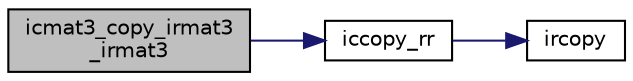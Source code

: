 digraph "icmat3_copy_irmat3_irmat3"
{
  edge [fontname="Helvetica",fontsize="10",labelfontname="Helvetica",labelfontsize="10"];
  node [fontname="Helvetica",fontsize="10",shape=record];
  rankdir="LR";
  Node53 [label="icmat3_copy_irmat3\l_irmat3",height=0.2,width=0.4,color="black", fillcolor="grey75", style="filled", fontcolor="black"];
  Node53 -> Node54 [color="midnightblue",fontsize="10",style="solid",fontname="Helvetica"];
  Node54 [label="iccopy_rr",height=0.2,width=0.4,color="black", fillcolor="white", style="filled",URL="$icmulti_8c.html#ab32ffca90bb0ee6184564f667901565b",tooltip="コピー [c0,c1]=[a0,a1]+[b0,b1]i. rmultiをcmultiにキャスト "];
  Node54 -> Node55 [color="midnightblue",fontsize="10",style="solid",fontname="Helvetica"];
  Node55 [label="ircopy",height=0.2,width=0.4,color="black", fillcolor="white", style="filled",URL="$irmulti_8c.html#aaf2192a33e04cbba12da47550fde287e",tooltip="コピー [y0,y1]=[x0,x1]. "];
}
